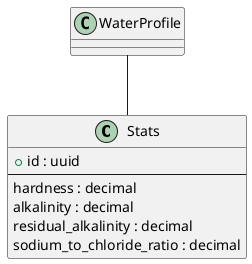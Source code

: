 @startuml
class "Stats" as Stats {
    + id : uuid
    --
    hardness : decimal /' EngUnit: ppm, Hardness '/
    alkalinity : decimal /' EngUnit: ppm, Alkalinity '/
    residual_alkalinity : decimal /' EngUnit: ppm, Residual Alkalinity '/
    sodium_to_chloride_ratio : decimal /' EngUnit: ppm, Sodium to Chloride Ratio '/ 
}

WaterProfile -- Stats
@enduml